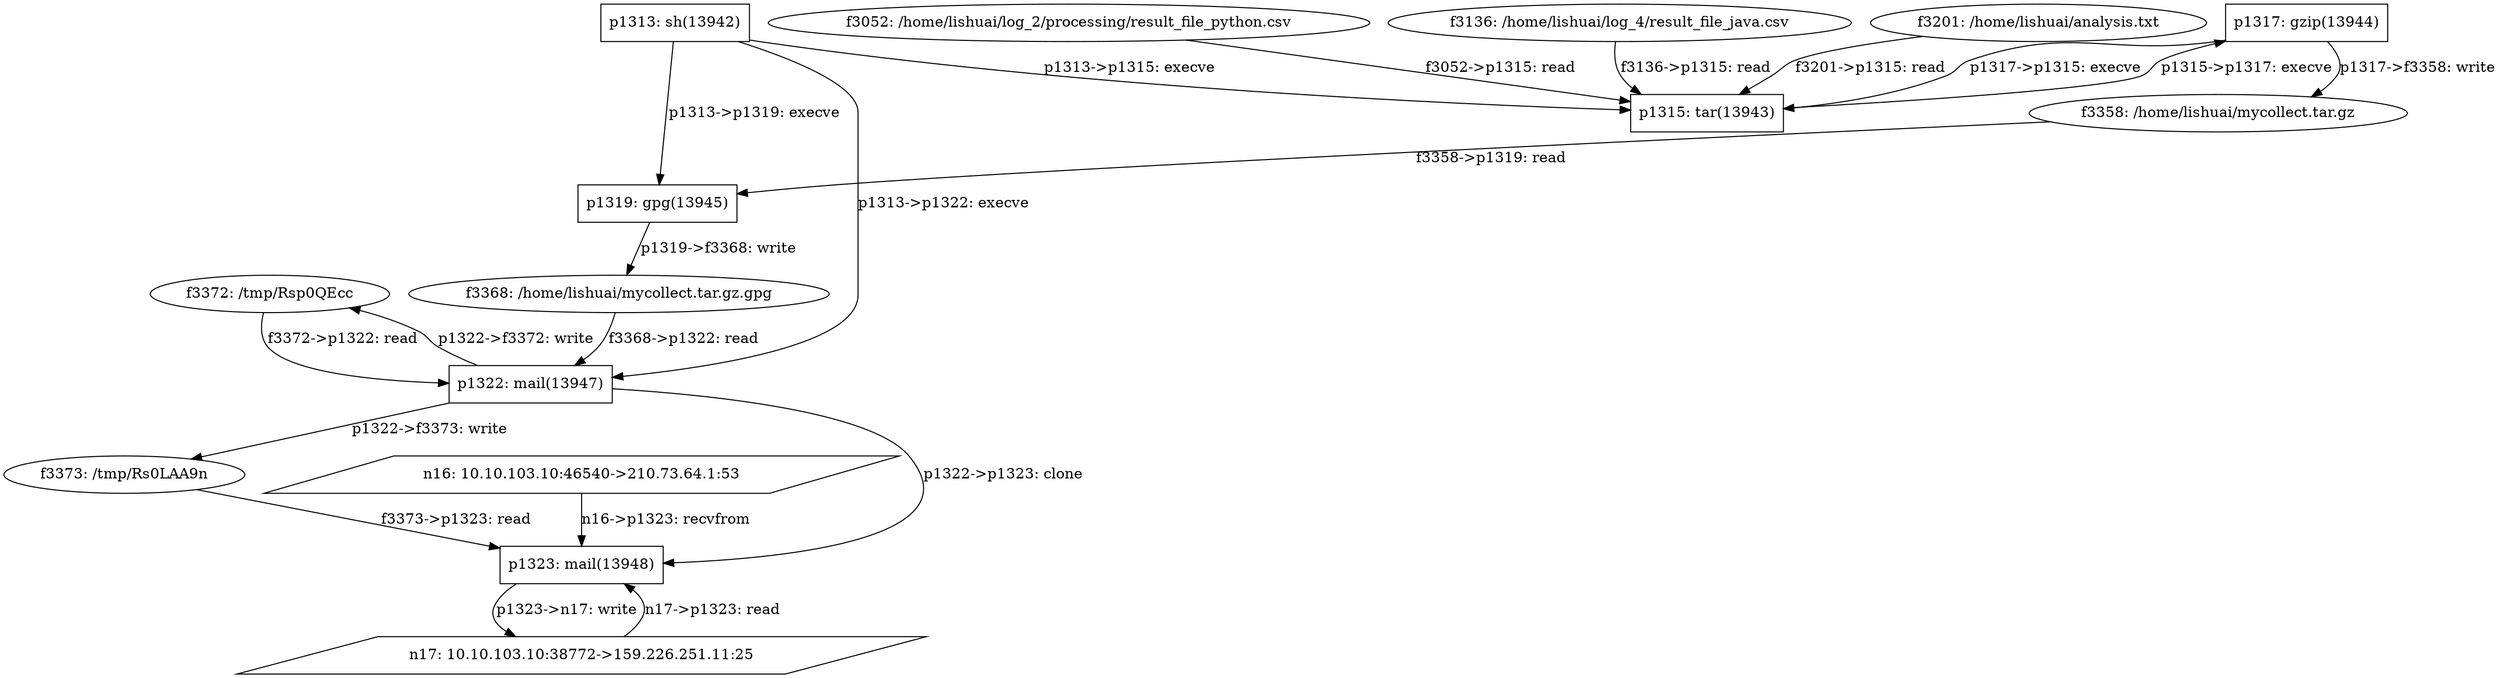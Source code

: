 digraph  {
f3372 [label="f3372: /tmp/Rsp0QEcc", shape=ellipse];
f3373 [label="f3373: /tmp/Rs0LAA9n", shape=ellipse];
n16 [label="n16: 10.10.103.10:46540->210.73.64.1:53", shape=parallelogram];
n17 [label="n17: 10.10.103.10:38772->159.226.251.11:25", shape=parallelogram];
p1317 [label="p1317: gzip(13944)", shape=box];
f3368 [label="f3368: /home/lishuai/mycollect.tar.gz.gpg", shape=ellipse];
p1323 [label="p1323: mail(13948)", shape=box];
p1322 [label="p1322: mail(13947)", shape=box];
f3358 [label="f3358: /home/lishuai/mycollect.tar.gz", shape=ellipse];
f3052 [label="f3052: /home/lishuai/log_2/processing/result_file_python.csv", shape=ellipse];
p1315 [label="p1315: tar(13943)", shape=box];
p1319 [label="p1319: gpg(13945)", shape=box];
f3136 [label="f3136: /home/lishuai/log_4/result_file_java.csv", shape=ellipse];
f3201 [label="f3201: /home/lishuai/analysis.txt", shape=ellipse];
p1313 [label="p1313: sh(13942)", shape=box];
f3372 -> p1322  [key=0, label="f3372->p1322: read"];
f3373 -> p1323  [key=0, label="f3373->p1323: read"];
n16 -> p1323  [key=0, label="n16->p1323: recvfrom"];
n17 -> p1323  [key=0, label="n17->p1323: read"];
p1317 -> f3358  [key=0, label="p1317->f3358: write"];
p1317 -> p1315  [key=0, label="p1317->p1315: execve"];
f3368 -> p1322  [key=0, label="f3368->p1322: read"];
p1323 -> n17  [key=0, label="p1323->n17: write"];
p1322 -> p1323  [key=0, label="p1322->p1323: clone"];
p1322 -> f3372  [key=0, label="p1322->f3372: write"];
p1322 -> f3373  [key=0, label="p1322->f3373: write"];
f3358 -> p1319  [key=0, label="f3358->p1319: read"];
f3052 -> p1315  [key=0, label="f3052->p1315: read"];
p1315 -> p1317  [key=0, label="p1315->p1317: execve"];
p1319 -> f3368  [key=0, label="p1319->f3368: write"];
f3136 -> p1315  [key=0, label="f3136->p1315: read"];
f3201 -> p1315  [key=0, label="f3201->p1315: read"];
p1313 -> p1322  [key=0, label="p1313->p1322: execve"];
p1313 -> p1315  [key=0, label="p1313->p1315: execve"];
p1313 -> p1319  [key=0, label="p1313->p1319: execve"];
}
